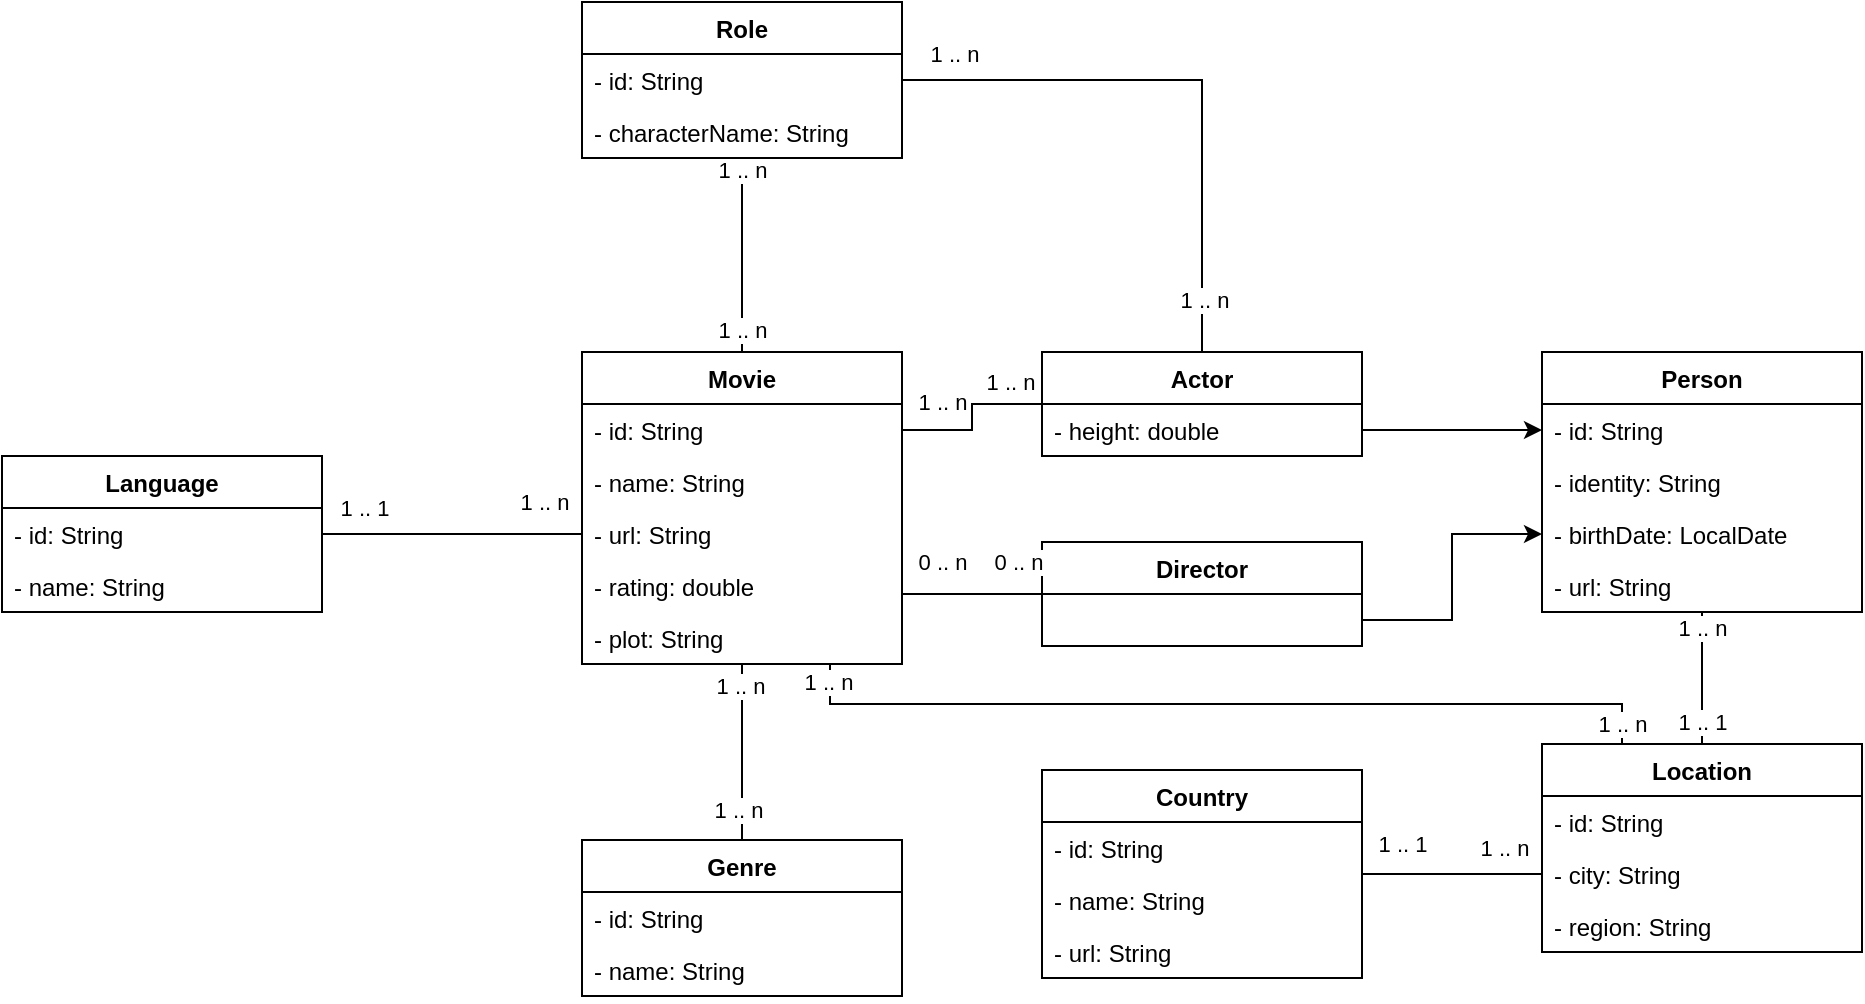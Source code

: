 <mxfile version="24.5.3" type="device">
  <diagram name="Page-1" id="61z-dl2jqZq5NF-Vf808">
    <mxGraphModel dx="1195" dy="684" grid="1" gridSize="10" guides="1" tooltips="1" connect="1" arrows="1" fold="1" page="1" pageScale="1" pageWidth="827" pageHeight="1169" math="0" shadow="0">
      <root>
        <mxCell id="0" />
        <mxCell id="1" parent="0" />
        <mxCell id="AYZxzGrRqgFVn0_Ld9h1-1" value="Movie" style="swimlane;fontStyle=1;align=center;verticalAlign=top;childLayout=stackLayout;horizontal=1;startSize=26;horizontalStack=0;resizeParent=1;resizeParentMax=0;resizeLast=0;collapsible=1;marginBottom=0;whiteSpace=wrap;html=1;" vertex="1" parent="1">
          <mxGeometry x="320" y="285" width="160" height="156" as="geometry" />
        </mxCell>
        <mxCell id="AYZxzGrRqgFVn0_Ld9h1-2" value="&lt;div&gt;- id: String&lt;/div&gt;" style="text;strokeColor=none;fillColor=none;align=left;verticalAlign=top;spacingLeft=4;spacingRight=4;overflow=hidden;rotatable=0;points=[[0,0.5],[1,0.5]];portConstraint=eastwest;whiteSpace=wrap;html=1;" vertex="1" parent="AYZxzGrRqgFVn0_Ld9h1-1">
          <mxGeometry y="26" width="160" height="26" as="geometry" />
        </mxCell>
        <mxCell id="AYZxzGrRqgFVn0_Ld9h1-5" value="- name: String" style="text;strokeColor=none;fillColor=none;align=left;verticalAlign=top;spacingLeft=4;spacingRight=4;overflow=hidden;rotatable=0;points=[[0,0.5],[1,0.5]];portConstraint=eastwest;whiteSpace=wrap;html=1;" vertex="1" parent="AYZxzGrRqgFVn0_Ld9h1-1">
          <mxGeometry y="52" width="160" height="26" as="geometry" />
        </mxCell>
        <mxCell id="AYZxzGrRqgFVn0_Ld9h1-8" value="- url: String" style="text;strokeColor=none;fillColor=none;align=left;verticalAlign=top;spacingLeft=4;spacingRight=4;overflow=hidden;rotatable=0;points=[[0,0.5],[1,0.5]];portConstraint=eastwest;whiteSpace=wrap;html=1;" vertex="1" parent="AYZxzGrRqgFVn0_Ld9h1-1">
          <mxGeometry y="78" width="160" height="26" as="geometry" />
        </mxCell>
        <mxCell id="AYZxzGrRqgFVn0_Ld9h1-7" value="- rating: double" style="text;strokeColor=none;fillColor=none;align=left;verticalAlign=top;spacingLeft=4;spacingRight=4;overflow=hidden;rotatable=0;points=[[0,0.5],[1,0.5]];portConstraint=eastwest;whiteSpace=wrap;html=1;" vertex="1" parent="AYZxzGrRqgFVn0_Ld9h1-1">
          <mxGeometry y="104" width="160" height="26" as="geometry" />
        </mxCell>
        <mxCell id="AYZxzGrRqgFVn0_Ld9h1-6" value="- plot: String" style="text;strokeColor=none;fillColor=none;align=left;verticalAlign=top;spacingLeft=4;spacingRight=4;overflow=hidden;rotatable=0;points=[[0,0.5],[1,0.5]];portConstraint=eastwest;whiteSpace=wrap;html=1;" vertex="1" parent="AYZxzGrRqgFVn0_Ld9h1-1">
          <mxGeometry y="130" width="160" height="26" as="geometry" />
        </mxCell>
        <mxCell id="AYZxzGrRqgFVn0_Ld9h1-69" style="edgeStyle=orthogonalEdgeStyle;rounded=0;orthogonalLoop=1;jettySize=auto;html=1;exitX=0;exitY=0.5;exitDx=0;exitDy=0;entryX=1;entryY=0.5;entryDx=0;entryDy=0;endArrow=none;endFill=0;" edge="1" parent="1" source="AYZxzGrRqgFVn0_Ld9h1-11" target="AYZxzGrRqgFVn0_Ld9h1-2">
          <mxGeometry relative="1" as="geometry" />
        </mxCell>
        <mxCell id="AYZxzGrRqgFVn0_Ld9h1-70" value="1 .. n" style="edgeLabel;html=1;align=center;verticalAlign=middle;resizable=0;points=[];" vertex="1" connectable="0" parent="AYZxzGrRqgFVn0_Ld9h1-69">
          <mxGeometry x="-0.606" relative="1" as="geometry">
            <mxPoint y="-11" as="offset" />
          </mxGeometry>
        </mxCell>
        <mxCell id="AYZxzGrRqgFVn0_Ld9h1-71" value="1 .. n" style="edgeLabel;html=1;align=center;verticalAlign=middle;resizable=0;points=[];" vertex="1" connectable="0" parent="AYZxzGrRqgFVn0_Ld9h1-69">
          <mxGeometry x="0.767" relative="1" as="geometry">
            <mxPoint x="10" y="-14" as="offset" />
          </mxGeometry>
        </mxCell>
        <mxCell id="AYZxzGrRqgFVn0_Ld9h1-90" style="edgeStyle=orthogonalEdgeStyle;rounded=0;orthogonalLoop=1;jettySize=auto;html=1;exitX=0.5;exitY=0;exitDx=0;exitDy=0;entryX=1;entryY=0.5;entryDx=0;entryDy=0;endArrow=none;endFill=0;" edge="1" parent="1" source="AYZxzGrRqgFVn0_Ld9h1-11" target="AYZxzGrRqgFVn0_Ld9h1-49">
          <mxGeometry relative="1" as="geometry" />
        </mxCell>
        <mxCell id="AYZxzGrRqgFVn0_Ld9h1-91" value="1 .. n" style="edgeLabel;html=1;align=center;verticalAlign=middle;resizable=0;points=[];" vertex="1" connectable="0" parent="AYZxzGrRqgFVn0_Ld9h1-90">
          <mxGeometry x="0.819" y="1" relative="1" as="geometry">
            <mxPoint y="-14" as="offset" />
          </mxGeometry>
        </mxCell>
        <mxCell id="AYZxzGrRqgFVn0_Ld9h1-92" value="1 .. n" style="edgeLabel;html=1;align=center;verticalAlign=middle;resizable=0;points=[];" vertex="1" connectable="0" parent="AYZxzGrRqgFVn0_Ld9h1-90">
          <mxGeometry x="-0.815" y="-1" relative="1" as="geometry">
            <mxPoint as="offset" />
          </mxGeometry>
        </mxCell>
        <mxCell id="AYZxzGrRqgFVn0_Ld9h1-11" value="Actor" style="swimlane;fontStyle=1;align=center;verticalAlign=top;childLayout=stackLayout;horizontal=1;startSize=26;horizontalStack=0;resizeParent=1;resizeParentMax=0;resizeLast=0;collapsible=1;marginBottom=0;whiteSpace=wrap;html=1;" vertex="1" parent="1">
          <mxGeometry x="550" y="285" width="160" height="52" as="geometry" />
        </mxCell>
        <mxCell id="AYZxzGrRqgFVn0_Ld9h1-16" value="- height: double" style="text;strokeColor=none;fillColor=none;align=left;verticalAlign=top;spacingLeft=4;spacingRight=4;overflow=hidden;rotatable=0;points=[[0,0.5],[1,0.5]];portConstraint=eastwest;whiteSpace=wrap;html=1;" vertex="1" parent="AYZxzGrRqgFVn0_Ld9h1-11">
          <mxGeometry y="26" width="160" height="26" as="geometry" />
        </mxCell>
        <mxCell id="AYZxzGrRqgFVn0_Ld9h1-22" value="Director" style="swimlane;fontStyle=1;align=center;verticalAlign=top;childLayout=stackLayout;horizontal=1;startSize=26;horizontalStack=0;resizeParent=1;resizeParentMax=0;resizeLast=0;collapsible=1;marginBottom=0;whiteSpace=wrap;html=1;" vertex="1" parent="1">
          <mxGeometry x="550" y="380" width="160" height="52" as="geometry" />
        </mxCell>
        <mxCell id="AYZxzGrRqgFVn0_Ld9h1-31" value="&amp;nbsp;" style="text;strokeColor=none;fillColor=none;align=left;verticalAlign=top;spacingLeft=4;spacingRight=4;overflow=hidden;rotatable=0;points=[[0,0.5],[1,0.5]];portConstraint=eastwest;whiteSpace=wrap;html=1;" vertex="1" parent="AYZxzGrRqgFVn0_Ld9h1-22">
          <mxGeometry y="26" width="160" height="26" as="geometry" />
        </mxCell>
        <mxCell id="AYZxzGrRqgFVn0_Ld9h1-62" style="edgeStyle=orthogonalEdgeStyle;rounded=0;orthogonalLoop=1;jettySize=auto;html=1;exitX=0.5;exitY=0;exitDx=0;exitDy=0;endArrow=none;endFill=0;" edge="1" parent="1" source="AYZxzGrRqgFVn0_Ld9h1-26" target="AYZxzGrRqgFVn0_Ld9h1-1">
          <mxGeometry relative="1" as="geometry" />
        </mxCell>
        <mxCell id="AYZxzGrRqgFVn0_Ld9h1-63" value="1 .. n" style="edgeLabel;html=1;align=center;verticalAlign=middle;resizable=0;points=[];" vertex="1" connectable="0" parent="AYZxzGrRqgFVn0_Ld9h1-62">
          <mxGeometry x="0.753" y="1" relative="1" as="geometry">
            <mxPoint as="offset" />
          </mxGeometry>
        </mxCell>
        <mxCell id="AYZxzGrRqgFVn0_Ld9h1-64" value="1 .. n" style="edgeLabel;html=1;align=center;verticalAlign=middle;resizable=0;points=[];" vertex="1" connectable="0" parent="AYZxzGrRqgFVn0_Ld9h1-62">
          <mxGeometry x="-0.662" y="2" relative="1" as="geometry">
            <mxPoint as="offset" />
          </mxGeometry>
        </mxCell>
        <mxCell id="AYZxzGrRqgFVn0_Ld9h1-26" value="Genre" style="swimlane;fontStyle=1;align=center;verticalAlign=top;childLayout=stackLayout;horizontal=1;startSize=26;horizontalStack=0;resizeParent=1;resizeParentMax=0;resizeLast=0;collapsible=1;marginBottom=0;whiteSpace=wrap;html=1;" vertex="1" parent="1">
          <mxGeometry x="320" y="529" width="160" height="78" as="geometry" />
        </mxCell>
        <mxCell id="AYZxzGrRqgFVn0_Ld9h1-27" value="- id: String" style="text;strokeColor=none;fillColor=none;align=left;verticalAlign=top;spacingLeft=4;spacingRight=4;overflow=hidden;rotatable=0;points=[[0,0.5],[1,0.5]];portConstraint=eastwest;whiteSpace=wrap;html=1;" vertex="1" parent="AYZxzGrRqgFVn0_Ld9h1-26">
          <mxGeometry y="26" width="160" height="26" as="geometry" />
        </mxCell>
        <mxCell id="AYZxzGrRqgFVn0_Ld9h1-37" value="- name: String" style="text;strokeColor=none;fillColor=none;align=left;verticalAlign=top;spacingLeft=4;spacingRight=4;overflow=hidden;rotatable=0;points=[[0,0.5],[1,0.5]];portConstraint=eastwest;whiteSpace=wrap;html=1;" vertex="1" parent="AYZxzGrRqgFVn0_Ld9h1-26">
          <mxGeometry y="52" width="160" height="26" as="geometry" />
        </mxCell>
        <mxCell id="AYZxzGrRqgFVn0_Ld9h1-78" style="edgeStyle=orthogonalEdgeStyle;rounded=0;orthogonalLoop=1;jettySize=auto;html=1;exitX=1;exitY=0.5;exitDx=0;exitDy=0;entryX=0;entryY=0.5;entryDx=0;entryDy=0;endArrow=none;endFill=0;" edge="1" parent="1" source="AYZxzGrRqgFVn0_Ld9h1-33" target="AYZxzGrRqgFVn0_Ld9h1-77">
          <mxGeometry relative="1" as="geometry" />
        </mxCell>
        <mxCell id="AYZxzGrRqgFVn0_Ld9h1-79" value="1 .. n" style="edgeLabel;html=1;align=center;verticalAlign=middle;resizable=0;points=[];" vertex="1" connectable="0" parent="AYZxzGrRqgFVn0_Ld9h1-78">
          <mxGeometry x="0.787" y="1" relative="1" as="geometry">
            <mxPoint x="-10" y="-12" as="offset" />
          </mxGeometry>
        </mxCell>
        <mxCell id="AYZxzGrRqgFVn0_Ld9h1-80" value="1 .. 1" style="edgeLabel;html=1;align=center;verticalAlign=middle;resizable=0;points=[];" vertex="1" connectable="0" parent="AYZxzGrRqgFVn0_Ld9h1-78">
          <mxGeometry x="-0.787" relative="1" as="geometry">
            <mxPoint x="10" y="-15" as="offset" />
          </mxGeometry>
        </mxCell>
        <mxCell id="AYZxzGrRqgFVn0_Ld9h1-33" value="Country" style="swimlane;fontStyle=1;align=center;verticalAlign=top;childLayout=stackLayout;horizontal=1;startSize=26;horizontalStack=0;resizeParent=1;resizeParentMax=0;resizeLast=0;collapsible=1;marginBottom=0;whiteSpace=wrap;html=1;" vertex="1" parent="1">
          <mxGeometry x="550" y="494" width="160" height="104" as="geometry" />
        </mxCell>
        <mxCell id="AYZxzGrRqgFVn0_Ld9h1-34" value="- id: String" style="text;strokeColor=none;fillColor=none;align=left;verticalAlign=top;spacingLeft=4;spacingRight=4;overflow=hidden;rotatable=0;points=[[0,0.5],[1,0.5]];portConstraint=eastwest;whiteSpace=wrap;html=1;" vertex="1" parent="AYZxzGrRqgFVn0_Ld9h1-33">
          <mxGeometry y="26" width="160" height="26" as="geometry" />
        </mxCell>
        <mxCell id="AYZxzGrRqgFVn0_Ld9h1-88" value="- name: String" style="text;strokeColor=none;fillColor=none;align=left;verticalAlign=top;spacingLeft=4;spacingRight=4;overflow=hidden;rotatable=0;points=[[0,0.5],[1,0.5]];portConstraint=eastwest;whiteSpace=wrap;html=1;" vertex="1" parent="AYZxzGrRqgFVn0_Ld9h1-33">
          <mxGeometry y="52" width="160" height="26" as="geometry" />
        </mxCell>
        <mxCell id="AYZxzGrRqgFVn0_Ld9h1-87" value="- url: String" style="text;strokeColor=none;fillColor=none;align=left;verticalAlign=top;spacingLeft=4;spacingRight=4;overflow=hidden;rotatable=0;points=[[0,0.5],[1,0.5]];portConstraint=eastwest;whiteSpace=wrap;html=1;" vertex="1" parent="AYZxzGrRqgFVn0_Ld9h1-33">
          <mxGeometry y="78" width="160" height="26" as="geometry" />
        </mxCell>
        <mxCell id="AYZxzGrRqgFVn0_Ld9h1-38" value="Person" style="swimlane;fontStyle=1;align=center;verticalAlign=top;childLayout=stackLayout;horizontal=1;startSize=26;horizontalStack=0;resizeParent=1;resizeParentMax=0;resizeLast=0;collapsible=1;marginBottom=0;whiteSpace=wrap;html=1;" vertex="1" parent="1">
          <mxGeometry x="800" y="285" width="160" height="130" as="geometry" />
        </mxCell>
        <mxCell id="AYZxzGrRqgFVn0_Ld9h1-39" value="- id: String" style="text;strokeColor=none;fillColor=none;align=left;verticalAlign=top;spacingLeft=4;spacingRight=4;overflow=hidden;rotatable=0;points=[[0,0.5],[1,0.5]];portConstraint=eastwest;whiteSpace=wrap;html=1;" vertex="1" parent="AYZxzGrRqgFVn0_Ld9h1-38">
          <mxGeometry y="26" width="160" height="26" as="geometry" />
        </mxCell>
        <mxCell id="AYZxzGrRqgFVn0_Ld9h1-40" value="- identity: String" style="text;strokeColor=none;fillColor=none;align=left;verticalAlign=top;spacingLeft=4;spacingRight=4;overflow=hidden;rotatable=0;points=[[0,0.5],[1,0.5]];portConstraint=eastwest;whiteSpace=wrap;html=1;" vertex="1" parent="AYZxzGrRqgFVn0_Ld9h1-38">
          <mxGeometry y="52" width="160" height="26" as="geometry" />
        </mxCell>
        <mxCell id="AYZxzGrRqgFVn0_Ld9h1-41" value="- birthDate: LocalDate" style="text;strokeColor=none;fillColor=none;align=left;verticalAlign=top;spacingLeft=4;spacingRight=4;overflow=hidden;rotatable=0;points=[[0,0.5],[1,0.5]];portConstraint=eastwest;whiteSpace=wrap;html=1;" vertex="1" parent="AYZxzGrRqgFVn0_Ld9h1-38">
          <mxGeometry y="78" width="160" height="26" as="geometry" />
        </mxCell>
        <mxCell id="AYZxzGrRqgFVn0_Ld9h1-89" value="- url: String" style="text;strokeColor=none;fillColor=none;align=left;verticalAlign=top;spacingLeft=4;spacingRight=4;overflow=hidden;rotatable=0;points=[[0,0.5],[1,0.5]];portConstraint=eastwest;whiteSpace=wrap;html=1;" vertex="1" parent="AYZxzGrRqgFVn0_Ld9h1-38">
          <mxGeometry y="104" width="160" height="26" as="geometry" />
        </mxCell>
        <mxCell id="AYZxzGrRqgFVn0_Ld9h1-81" style="edgeStyle=orthogonalEdgeStyle;rounded=0;orthogonalLoop=1;jettySize=auto;html=1;exitX=0.5;exitY=0;exitDx=0;exitDy=0;endArrow=none;endFill=0;" edge="1" parent="1" source="AYZxzGrRqgFVn0_Ld9h1-44" target="AYZxzGrRqgFVn0_Ld9h1-38">
          <mxGeometry relative="1" as="geometry" />
        </mxCell>
        <mxCell id="AYZxzGrRqgFVn0_Ld9h1-82" value="1 .. n" style="edgeLabel;html=1;align=center;verticalAlign=middle;resizable=0;points=[];" vertex="1" connectable="0" parent="AYZxzGrRqgFVn0_Ld9h1-81">
          <mxGeometry x="0.763" relative="1" as="geometry">
            <mxPoint as="offset" />
          </mxGeometry>
        </mxCell>
        <mxCell id="AYZxzGrRqgFVn0_Ld9h1-83" value="1 .. 1" style="edgeLabel;html=1;align=center;verticalAlign=middle;resizable=0;points=[];" vertex="1" connectable="0" parent="AYZxzGrRqgFVn0_Ld9h1-81">
          <mxGeometry x="-0.669" relative="1" as="geometry">
            <mxPoint as="offset" />
          </mxGeometry>
        </mxCell>
        <mxCell id="AYZxzGrRqgFVn0_Ld9h1-44" value="Location" style="swimlane;fontStyle=1;align=center;verticalAlign=top;childLayout=stackLayout;horizontal=1;startSize=26;horizontalStack=0;resizeParent=1;resizeParentMax=0;resizeLast=0;collapsible=1;marginBottom=0;whiteSpace=wrap;html=1;" vertex="1" parent="1">
          <mxGeometry x="800" y="481" width="160" height="104" as="geometry" />
        </mxCell>
        <mxCell id="AYZxzGrRqgFVn0_Ld9h1-45" value="- id: String" style="text;strokeColor=none;fillColor=none;align=left;verticalAlign=top;spacingLeft=4;spacingRight=4;overflow=hidden;rotatable=0;points=[[0,0.5],[1,0.5]];portConstraint=eastwest;whiteSpace=wrap;html=1;" vertex="1" parent="AYZxzGrRqgFVn0_Ld9h1-44">
          <mxGeometry y="26" width="160" height="26" as="geometry" />
        </mxCell>
        <mxCell id="AYZxzGrRqgFVn0_Ld9h1-77" value="- city: String" style="text;strokeColor=none;fillColor=none;align=left;verticalAlign=top;spacingLeft=4;spacingRight=4;overflow=hidden;rotatable=0;points=[[0,0.5],[1,0.5]];portConstraint=eastwest;whiteSpace=wrap;html=1;" vertex="1" parent="AYZxzGrRqgFVn0_Ld9h1-44">
          <mxGeometry y="52" width="160" height="26" as="geometry" />
        </mxCell>
        <mxCell id="AYZxzGrRqgFVn0_Ld9h1-76" value="- region: String" style="text;strokeColor=none;fillColor=none;align=left;verticalAlign=top;spacingLeft=4;spacingRight=4;overflow=hidden;rotatable=0;points=[[0,0.5],[1,0.5]];portConstraint=eastwest;whiteSpace=wrap;html=1;" vertex="1" parent="AYZxzGrRqgFVn0_Ld9h1-44">
          <mxGeometry y="78" width="160" height="26" as="geometry" />
        </mxCell>
        <mxCell id="AYZxzGrRqgFVn0_Ld9h1-65" style="edgeStyle=orthogonalEdgeStyle;rounded=0;orthogonalLoop=1;jettySize=auto;html=1;exitX=0.5;exitY=1;exitDx=0;exitDy=0;endArrow=none;endFill=0;" edge="1" parent="1" source="AYZxzGrRqgFVn0_Ld9h1-48" target="AYZxzGrRqgFVn0_Ld9h1-1">
          <mxGeometry relative="1" as="geometry" />
        </mxCell>
        <mxCell id="AYZxzGrRqgFVn0_Ld9h1-66" value="1 .. n" style="edgeLabel;html=1;align=center;verticalAlign=middle;resizable=0;points=[];" vertex="1" connectable="0" parent="AYZxzGrRqgFVn0_Ld9h1-65">
          <mxGeometry x="-0.878" relative="1" as="geometry">
            <mxPoint as="offset" />
          </mxGeometry>
        </mxCell>
        <mxCell id="AYZxzGrRqgFVn0_Ld9h1-67" value="1 .. n" style="edgeLabel;html=1;align=center;verticalAlign=middle;resizable=0;points=[];" vertex="1" connectable="0" parent="AYZxzGrRqgFVn0_Ld9h1-65">
          <mxGeometry x="0.778" relative="1" as="geometry">
            <mxPoint as="offset" />
          </mxGeometry>
        </mxCell>
        <mxCell id="AYZxzGrRqgFVn0_Ld9h1-48" value="Role" style="swimlane;fontStyle=1;align=center;verticalAlign=top;childLayout=stackLayout;horizontal=1;startSize=26;horizontalStack=0;resizeParent=1;resizeParentMax=0;resizeLast=0;collapsible=1;marginBottom=0;whiteSpace=wrap;html=1;" vertex="1" parent="1">
          <mxGeometry x="320" y="110" width="160" height="78" as="geometry" />
        </mxCell>
        <mxCell id="AYZxzGrRqgFVn0_Ld9h1-49" value="- id: String" style="text;strokeColor=none;fillColor=none;align=left;verticalAlign=top;spacingLeft=4;spacingRight=4;overflow=hidden;rotatable=0;points=[[0,0.5],[1,0.5]];portConstraint=eastwest;whiteSpace=wrap;html=1;" vertex="1" parent="AYZxzGrRqgFVn0_Ld9h1-48">
          <mxGeometry y="26" width="160" height="26" as="geometry" />
        </mxCell>
        <mxCell id="AYZxzGrRqgFVn0_Ld9h1-68" value="- characterName: String" style="text;strokeColor=none;fillColor=none;align=left;verticalAlign=top;spacingLeft=4;spacingRight=4;overflow=hidden;rotatable=0;points=[[0,0.5],[1,0.5]];portConstraint=eastwest;whiteSpace=wrap;html=1;" vertex="1" parent="AYZxzGrRqgFVn0_Ld9h1-48">
          <mxGeometry y="52" width="160" height="26" as="geometry" />
        </mxCell>
        <mxCell id="AYZxzGrRqgFVn0_Ld9h1-52" value="Language" style="swimlane;fontStyle=1;align=center;verticalAlign=top;childLayout=stackLayout;horizontal=1;startSize=26;horizontalStack=0;resizeParent=1;resizeParentMax=0;resizeLast=0;collapsible=1;marginBottom=0;whiteSpace=wrap;html=1;" vertex="1" parent="1">
          <mxGeometry x="30" y="337" width="160" height="78" as="geometry" />
        </mxCell>
        <mxCell id="AYZxzGrRqgFVn0_Ld9h1-53" value="- id: String" style="text;strokeColor=none;fillColor=none;align=left;verticalAlign=top;spacingLeft=4;spacingRight=4;overflow=hidden;rotatable=0;points=[[0,0.5],[1,0.5]];portConstraint=eastwest;whiteSpace=wrap;html=1;" vertex="1" parent="AYZxzGrRqgFVn0_Ld9h1-52">
          <mxGeometry y="26" width="160" height="26" as="geometry" />
        </mxCell>
        <mxCell id="AYZxzGrRqgFVn0_Ld9h1-58" value="- name: String" style="text;strokeColor=none;fillColor=none;align=left;verticalAlign=top;spacingLeft=4;spacingRight=4;overflow=hidden;rotatable=0;points=[[0,0.5],[1,0.5]];portConstraint=eastwest;whiteSpace=wrap;html=1;" vertex="1" parent="AYZxzGrRqgFVn0_Ld9h1-52">
          <mxGeometry y="52" width="160" height="26" as="geometry" />
        </mxCell>
        <mxCell id="AYZxzGrRqgFVn0_Ld9h1-56" style="edgeStyle=orthogonalEdgeStyle;rounded=0;orthogonalLoop=1;jettySize=auto;html=1;exitX=1;exitY=0.5;exitDx=0;exitDy=0;entryX=0;entryY=0.5;entryDx=0;entryDy=0;" edge="1" parent="1" source="AYZxzGrRqgFVn0_Ld9h1-16" target="AYZxzGrRqgFVn0_Ld9h1-39">
          <mxGeometry relative="1" as="geometry" />
        </mxCell>
        <mxCell id="AYZxzGrRqgFVn0_Ld9h1-57" style="edgeStyle=orthogonalEdgeStyle;rounded=0;orthogonalLoop=1;jettySize=auto;html=1;exitX=1;exitY=0.5;exitDx=0;exitDy=0;entryX=0;entryY=0.5;entryDx=0;entryDy=0;" edge="1" parent="1" source="AYZxzGrRqgFVn0_Ld9h1-31" target="AYZxzGrRqgFVn0_Ld9h1-41">
          <mxGeometry relative="1" as="geometry" />
        </mxCell>
        <mxCell id="AYZxzGrRqgFVn0_Ld9h1-59" style="edgeStyle=orthogonalEdgeStyle;rounded=0;orthogonalLoop=1;jettySize=auto;html=1;exitX=1;exitY=0.5;exitDx=0;exitDy=0;entryX=0;entryY=0.5;entryDx=0;entryDy=0;endArrow=none;endFill=0;" edge="1" parent="1" source="AYZxzGrRqgFVn0_Ld9h1-53" target="AYZxzGrRqgFVn0_Ld9h1-8">
          <mxGeometry relative="1" as="geometry" />
        </mxCell>
        <mxCell id="AYZxzGrRqgFVn0_Ld9h1-60" value="1 .. 1" style="edgeLabel;html=1;align=center;verticalAlign=middle;resizable=0;points=[];" vertex="1" connectable="0" parent="AYZxzGrRqgFVn0_Ld9h1-59">
          <mxGeometry x="-0.679" y="2" relative="1" as="geometry">
            <mxPoint y="-11" as="offset" />
          </mxGeometry>
        </mxCell>
        <mxCell id="AYZxzGrRqgFVn0_Ld9h1-61" value="1 .. n" style="edgeLabel;html=1;align=center;verticalAlign=middle;resizable=0;points=[];" vertex="1" connectable="0" parent="AYZxzGrRqgFVn0_Ld9h1-59">
          <mxGeometry x="0.468" relative="1" as="geometry">
            <mxPoint x="15" y="-16" as="offset" />
          </mxGeometry>
        </mxCell>
        <mxCell id="AYZxzGrRqgFVn0_Ld9h1-72" style="edgeStyle=orthogonalEdgeStyle;rounded=0;orthogonalLoop=1;jettySize=auto;html=1;exitX=0;exitY=0.5;exitDx=0;exitDy=0;endArrow=none;endFill=0;" edge="1" parent="1" source="AYZxzGrRqgFVn0_Ld9h1-22">
          <mxGeometry relative="1" as="geometry">
            <mxPoint x="480" y="406" as="targetPoint" />
          </mxGeometry>
        </mxCell>
        <mxCell id="AYZxzGrRqgFVn0_Ld9h1-73" value="0 .. n" style="edgeLabel;html=1;align=center;verticalAlign=middle;resizable=0;points=[];" vertex="1" connectable="0" parent="AYZxzGrRqgFVn0_Ld9h1-72">
          <mxGeometry x="-0.665" relative="1" as="geometry">
            <mxPoint y="-16" as="offset" />
          </mxGeometry>
        </mxCell>
        <mxCell id="AYZxzGrRqgFVn0_Ld9h1-74" value="0 .. n" style="edgeLabel;html=1;align=center;verticalAlign=middle;resizable=0;points=[];" vertex="1" connectable="0" parent="AYZxzGrRqgFVn0_Ld9h1-72">
          <mxGeometry x="0.868" relative="1" as="geometry">
            <mxPoint x="15" y="-16" as="offset" />
          </mxGeometry>
        </mxCell>
        <mxCell id="AYZxzGrRqgFVn0_Ld9h1-84" style="edgeStyle=orthogonalEdgeStyle;rounded=0;orthogonalLoop=1;jettySize=auto;html=1;exitX=0.25;exitY=0;exitDx=0;exitDy=0;entryX=0.775;entryY=1;entryDx=0;entryDy=0;entryPerimeter=0;endArrow=none;endFill=0;" edge="1" parent="1" source="AYZxzGrRqgFVn0_Ld9h1-44" target="AYZxzGrRqgFVn0_Ld9h1-6">
          <mxGeometry relative="1" as="geometry" />
        </mxCell>
        <mxCell id="AYZxzGrRqgFVn0_Ld9h1-85" value="1 .. n" style="edgeLabel;html=1;align=center;verticalAlign=middle;resizable=0;points=[];" vertex="1" connectable="0" parent="AYZxzGrRqgFVn0_Ld9h1-84">
          <mxGeometry x="0.962" y="1" relative="1" as="geometry">
            <mxPoint as="offset" />
          </mxGeometry>
        </mxCell>
        <mxCell id="AYZxzGrRqgFVn0_Ld9h1-86" value="1 .. n" style="edgeLabel;html=1;align=center;verticalAlign=middle;resizable=0;points=[];" vertex="1" connectable="0" parent="AYZxzGrRqgFVn0_Ld9h1-84">
          <mxGeometry x="-0.952" relative="1" as="geometry">
            <mxPoint as="offset" />
          </mxGeometry>
        </mxCell>
      </root>
    </mxGraphModel>
  </diagram>
</mxfile>

